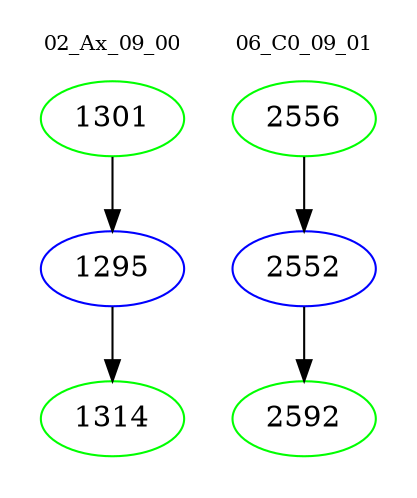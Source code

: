 digraph{
subgraph cluster_0 {
color = white
label = "02_Ax_09_00";
fontsize=10;
T0_1301 [label="1301", color="green"]
T0_1301 -> T0_1295 [color="black"]
T0_1295 [label="1295", color="blue"]
T0_1295 -> T0_1314 [color="black"]
T0_1314 [label="1314", color="green"]
}
subgraph cluster_1 {
color = white
label = "06_C0_09_01";
fontsize=10;
T1_2556 [label="2556", color="green"]
T1_2556 -> T1_2552 [color="black"]
T1_2552 [label="2552", color="blue"]
T1_2552 -> T1_2592 [color="black"]
T1_2592 [label="2592", color="green"]
}
}
